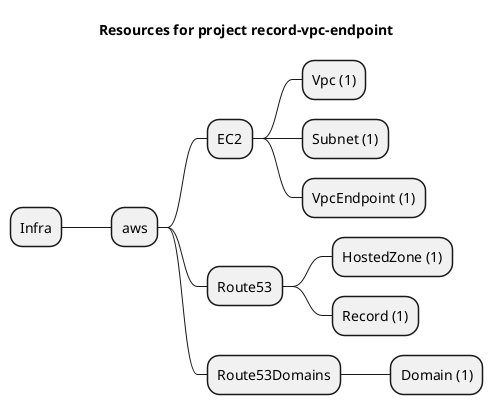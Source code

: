 @startmindmap
title Resources for project record-vpc-endpoint
skinparam monochrome true
+ Infra
++ aws
+++ EC2
++++ Vpc (1)
++++ Subnet (1)
++++ VpcEndpoint (1)
+++ Route53
++++ HostedZone (1)
++++ Record (1)
+++ Route53Domains
++++ Domain (1)
@endmindmap